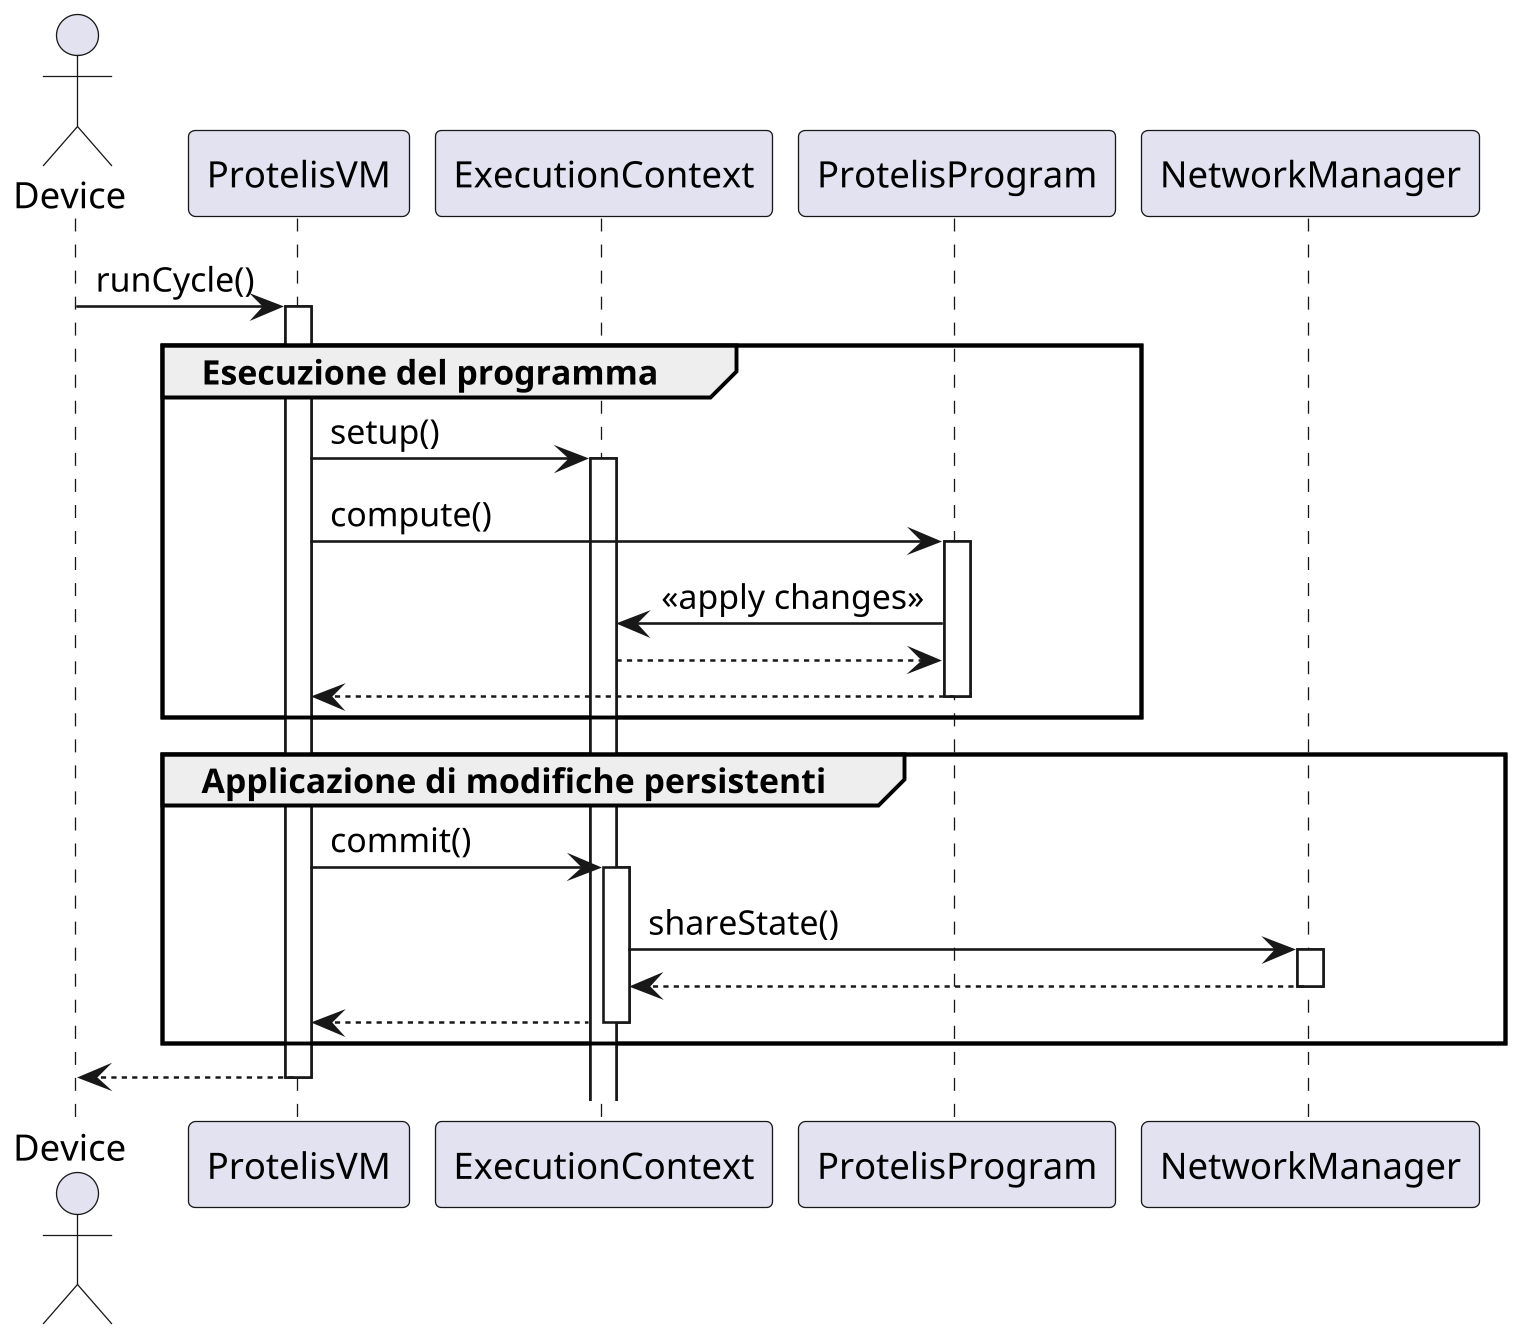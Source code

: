 @startuml

skinparam dpi 250
hide empty members

actor Device
Device -> ProtelisVM : runCycle()
activate ProtelisVM

group Esecuzione del programma
    ProtelisVM -> ExecutionContext : setup()
    activate ExecutionContext
    ProtelisVM -> ProtelisProgram : compute()
    activate ProtelisProgram
    ProtelisProgram -> ExecutionContext : <<apply changes>>
    ProtelisProgram <-- ExecutionContext
    ProtelisVM <-- ProtelisProgram
    deactivate ProtelisProgram
end
group Applicazione di modifiche persistenti
ProtelisVM -> ExecutionContext : commit()
activate ExecutionContext

ExecutionContext -> NetworkManager : shareState()
activate NetworkManager

ExecutionContext <-- NetworkManager
deactivate NetworkManager

ProtelisVM <-- ExecutionContext
deactivate ExecutionContext
end

Device <-- ProtelisVM
deactivate ProtelisVM
@enduml